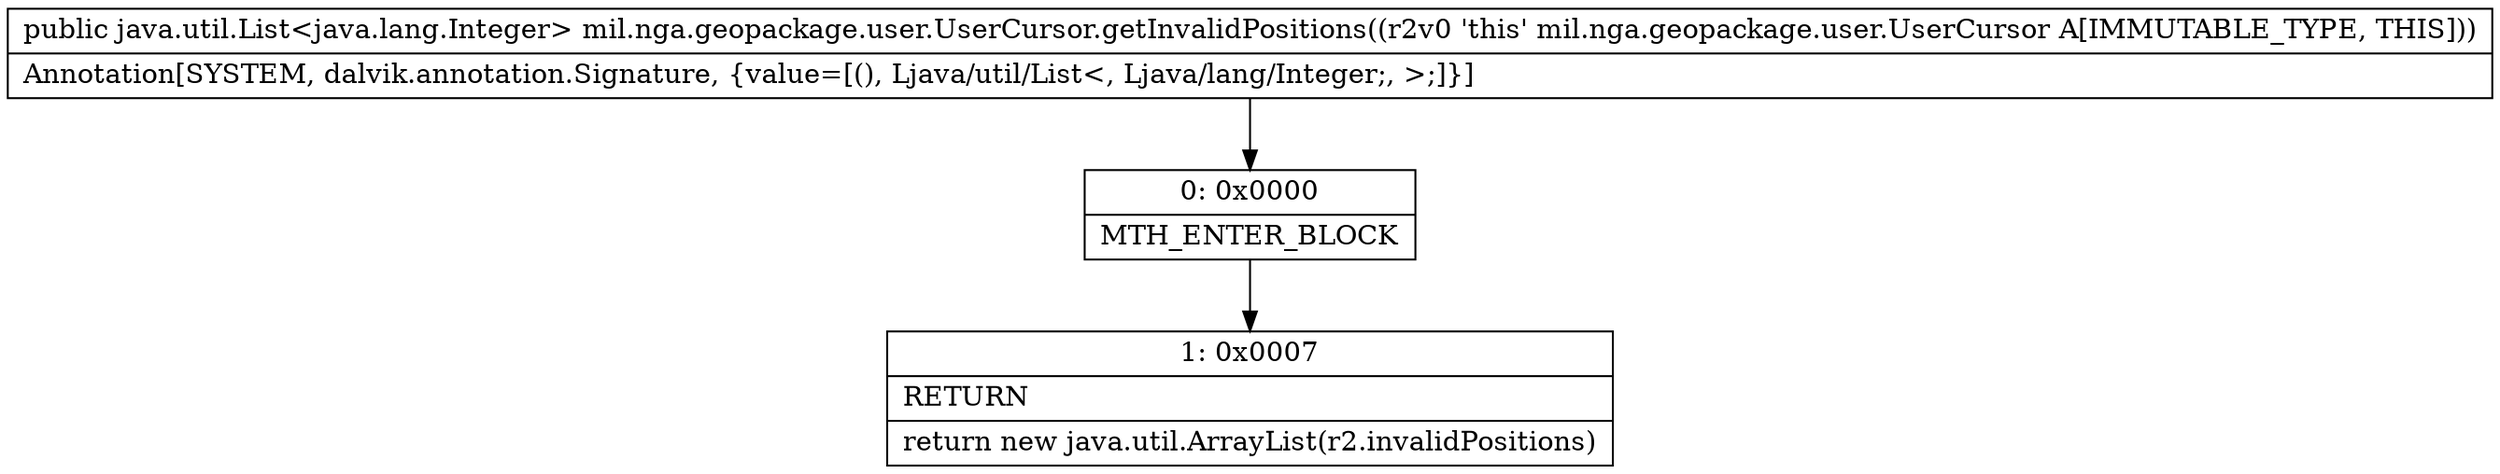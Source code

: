 digraph "CFG formil.nga.geopackage.user.UserCursor.getInvalidPositions()Ljava\/util\/List;" {
Node_0 [shape=record,label="{0\:\ 0x0000|MTH_ENTER_BLOCK\l}"];
Node_1 [shape=record,label="{1\:\ 0x0007|RETURN\l|return new java.util.ArrayList(r2.invalidPositions)\l}"];
MethodNode[shape=record,label="{public java.util.List\<java.lang.Integer\> mil.nga.geopackage.user.UserCursor.getInvalidPositions((r2v0 'this' mil.nga.geopackage.user.UserCursor A[IMMUTABLE_TYPE, THIS]))  | Annotation[SYSTEM, dalvik.annotation.Signature, \{value=[(), Ljava\/util\/List\<, Ljava\/lang\/Integer;, \>;]\}]\l}"];
MethodNode -> Node_0;
Node_0 -> Node_1;
}

